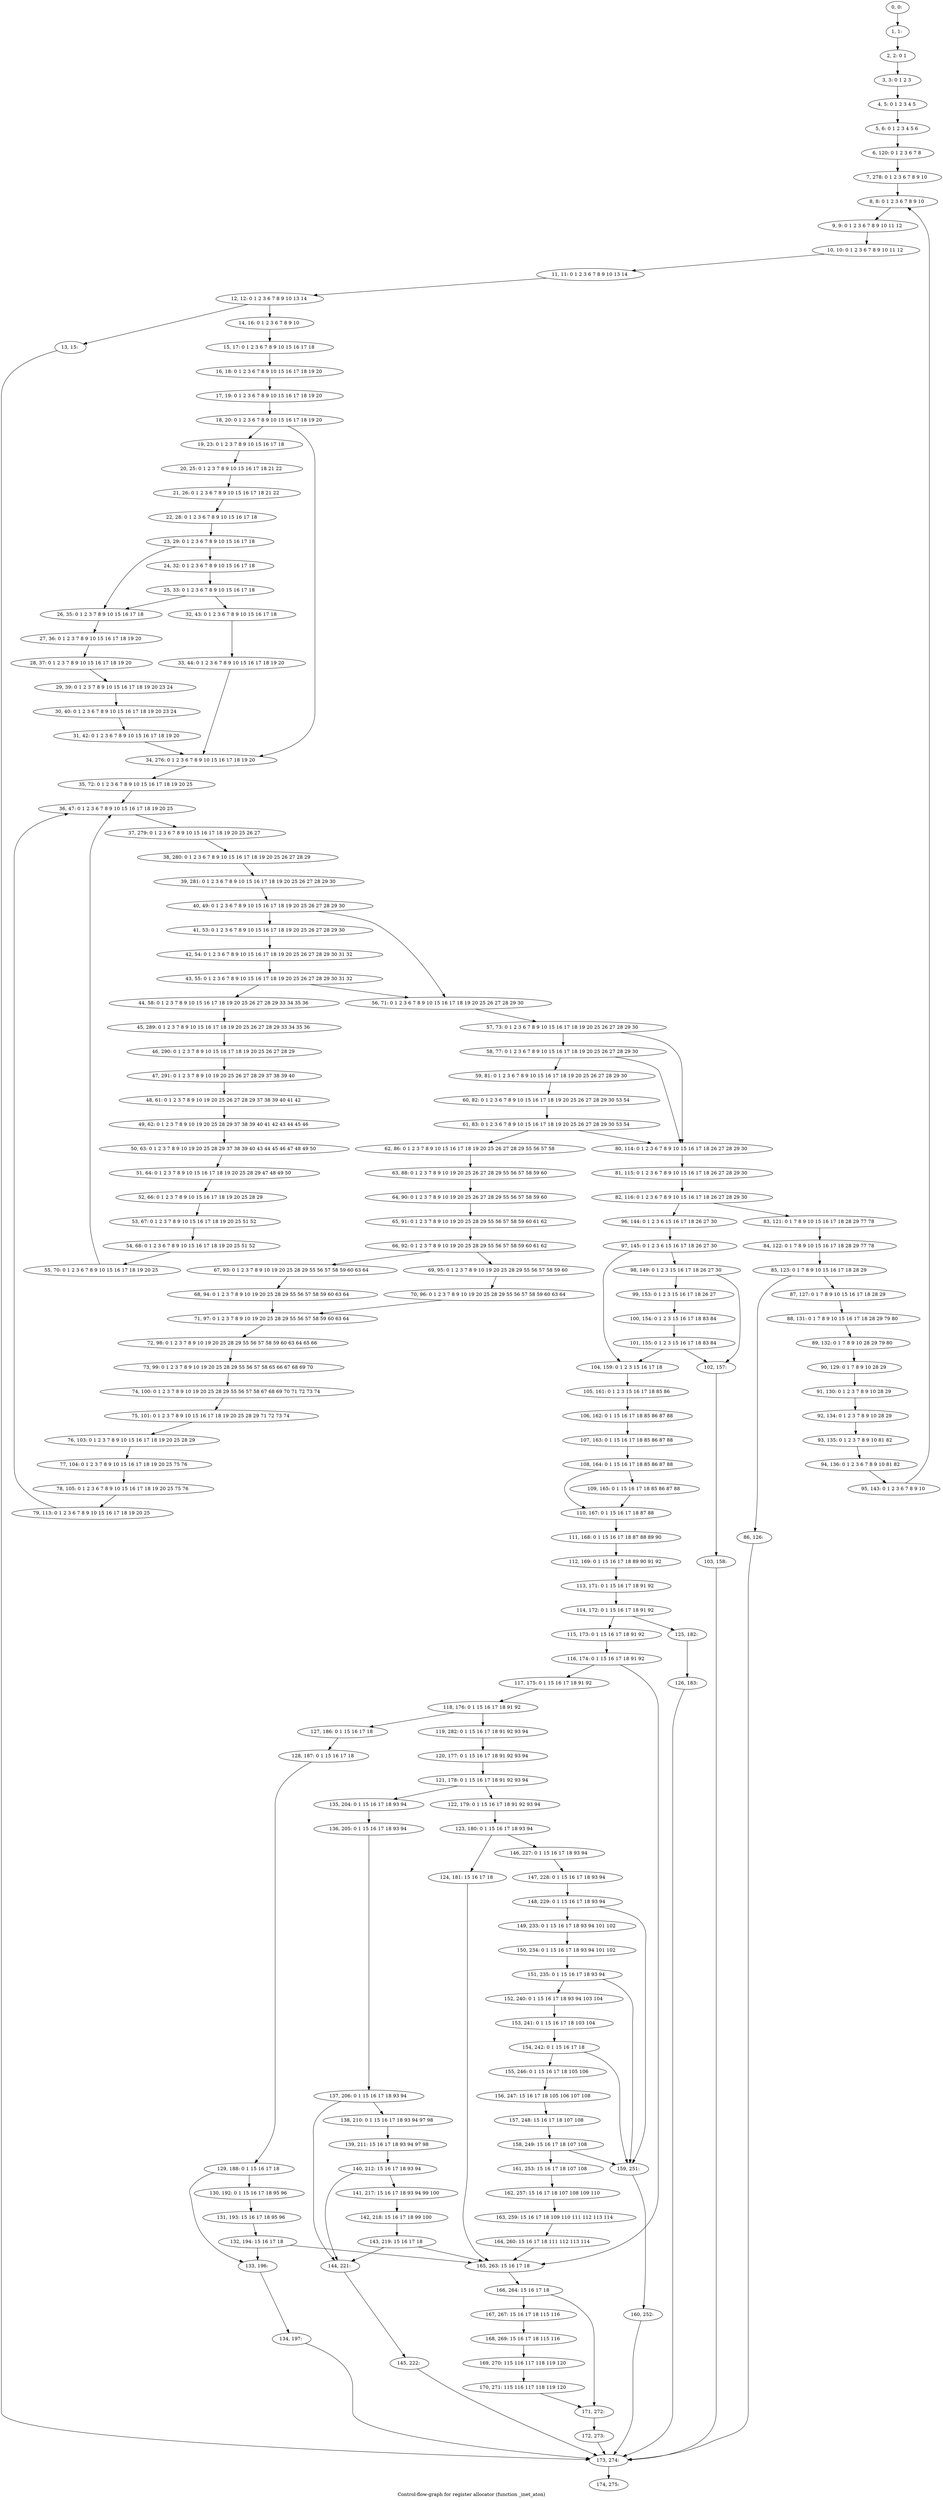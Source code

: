 digraph G {
graph [label="Control-flow-graph for register allocator (function _inet_aton)"]
0[label="0, 0: "];
1[label="1, 1: "];
2[label="2, 2: 0 1 "];
3[label="3, 3: 0 1 2 3 "];
4[label="4, 5: 0 1 2 3 4 5 "];
5[label="5, 6: 0 1 2 3 4 5 6 "];
6[label="6, 120: 0 1 2 3 6 7 8 "];
7[label="7, 278: 0 1 2 3 6 7 8 9 10 "];
8[label="8, 8: 0 1 2 3 6 7 8 9 10 "];
9[label="9, 9: 0 1 2 3 6 7 8 9 10 11 12 "];
10[label="10, 10: 0 1 2 3 6 7 8 9 10 11 12 "];
11[label="11, 11: 0 1 2 3 6 7 8 9 10 13 14 "];
12[label="12, 12: 0 1 2 3 6 7 8 9 10 13 14 "];
13[label="13, 15: "];
14[label="14, 16: 0 1 2 3 6 7 8 9 10 "];
15[label="15, 17: 0 1 2 3 6 7 8 9 10 15 16 17 18 "];
16[label="16, 18: 0 1 2 3 6 7 8 9 10 15 16 17 18 19 20 "];
17[label="17, 19: 0 1 2 3 6 7 8 9 10 15 16 17 18 19 20 "];
18[label="18, 20: 0 1 2 3 6 7 8 9 10 15 16 17 18 19 20 "];
19[label="19, 23: 0 1 2 3 7 8 9 10 15 16 17 18 "];
20[label="20, 25: 0 1 2 3 7 8 9 10 15 16 17 18 21 22 "];
21[label="21, 26: 0 1 2 3 6 7 8 9 10 15 16 17 18 21 22 "];
22[label="22, 28: 0 1 2 3 6 7 8 9 10 15 16 17 18 "];
23[label="23, 29: 0 1 2 3 6 7 8 9 10 15 16 17 18 "];
24[label="24, 32: 0 1 2 3 6 7 8 9 10 15 16 17 18 "];
25[label="25, 33: 0 1 2 3 6 7 8 9 10 15 16 17 18 "];
26[label="26, 35: 0 1 2 3 7 8 9 10 15 16 17 18 "];
27[label="27, 36: 0 1 2 3 7 8 9 10 15 16 17 18 19 20 "];
28[label="28, 37: 0 1 2 3 7 8 9 10 15 16 17 18 19 20 "];
29[label="29, 39: 0 1 2 3 7 8 9 10 15 16 17 18 19 20 23 24 "];
30[label="30, 40: 0 1 2 3 6 7 8 9 10 15 16 17 18 19 20 23 24 "];
31[label="31, 42: 0 1 2 3 6 7 8 9 10 15 16 17 18 19 20 "];
32[label="32, 43: 0 1 2 3 6 7 8 9 10 15 16 17 18 "];
33[label="33, 44: 0 1 2 3 6 7 8 9 10 15 16 17 18 19 20 "];
34[label="34, 276: 0 1 2 3 6 7 8 9 10 15 16 17 18 19 20 "];
35[label="35, 72: 0 1 2 3 6 7 8 9 10 15 16 17 18 19 20 25 "];
36[label="36, 47: 0 1 2 3 6 7 8 9 10 15 16 17 18 19 20 25 "];
37[label="37, 279: 0 1 2 3 6 7 8 9 10 15 16 17 18 19 20 25 26 27 "];
38[label="38, 280: 0 1 2 3 6 7 8 9 10 15 16 17 18 19 20 25 26 27 28 29 "];
39[label="39, 281: 0 1 2 3 6 7 8 9 10 15 16 17 18 19 20 25 26 27 28 29 30 "];
40[label="40, 49: 0 1 2 3 6 7 8 9 10 15 16 17 18 19 20 25 26 27 28 29 30 "];
41[label="41, 53: 0 1 2 3 6 7 8 9 10 15 16 17 18 19 20 25 26 27 28 29 30 "];
42[label="42, 54: 0 1 2 3 6 7 8 9 10 15 16 17 18 19 20 25 26 27 28 29 30 31 32 "];
43[label="43, 55: 0 1 2 3 6 7 8 9 10 15 16 17 18 19 20 25 26 27 28 29 30 31 32 "];
44[label="44, 58: 0 1 2 3 7 8 9 10 15 16 17 18 19 20 25 26 27 28 29 33 34 35 36 "];
45[label="45, 289: 0 1 2 3 7 8 9 10 15 16 17 18 19 20 25 26 27 28 29 33 34 35 36 "];
46[label="46, 290: 0 1 2 3 7 8 9 10 15 16 17 18 19 20 25 26 27 28 29 "];
47[label="47, 291: 0 1 2 3 7 8 9 10 19 20 25 26 27 28 29 37 38 39 40 "];
48[label="48, 61: 0 1 2 3 7 8 9 10 19 20 25 26 27 28 29 37 38 39 40 41 42 "];
49[label="49, 62: 0 1 2 3 7 8 9 10 19 20 25 28 29 37 38 39 40 41 42 43 44 45 46 "];
50[label="50, 63: 0 1 2 3 7 8 9 10 19 20 25 28 29 37 38 39 40 43 44 45 46 47 48 49 50 "];
51[label="51, 64: 0 1 2 3 7 8 9 10 15 16 17 18 19 20 25 28 29 47 48 49 50 "];
52[label="52, 66: 0 1 2 3 7 8 9 10 15 16 17 18 19 20 25 28 29 "];
53[label="53, 67: 0 1 2 3 7 8 9 10 15 16 17 18 19 20 25 51 52 "];
54[label="54, 68: 0 1 2 3 6 7 8 9 10 15 16 17 18 19 20 25 51 52 "];
55[label="55, 70: 0 1 2 3 6 7 8 9 10 15 16 17 18 19 20 25 "];
56[label="56, 71: 0 1 2 3 6 7 8 9 10 15 16 17 18 19 20 25 26 27 28 29 30 "];
57[label="57, 73: 0 1 2 3 6 7 8 9 10 15 16 17 18 19 20 25 26 27 28 29 30 "];
58[label="58, 77: 0 1 2 3 6 7 8 9 10 15 16 17 18 19 20 25 26 27 28 29 30 "];
59[label="59, 81: 0 1 2 3 6 7 8 9 10 15 16 17 18 19 20 25 26 27 28 29 30 "];
60[label="60, 82: 0 1 2 3 6 7 8 9 10 15 16 17 18 19 20 25 26 27 28 29 30 53 54 "];
61[label="61, 83: 0 1 2 3 6 7 8 9 10 15 16 17 18 19 20 25 26 27 28 29 30 53 54 "];
62[label="62, 86: 0 1 2 3 7 8 9 10 15 16 17 18 19 20 25 26 27 28 29 55 56 57 58 "];
63[label="63, 88: 0 1 2 3 7 8 9 10 19 20 25 26 27 28 29 55 56 57 58 59 60 "];
64[label="64, 90: 0 1 2 3 7 8 9 10 19 20 25 26 27 28 29 55 56 57 58 59 60 "];
65[label="65, 91: 0 1 2 3 7 8 9 10 19 20 25 28 29 55 56 57 58 59 60 61 62 "];
66[label="66, 92: 0 1 2 3 7 8 9 10 19 20 25 28 29 55 56 57 58 59 60 61 62 "];
67[label="67, 93: 0 1 2 3 7 8 9 10 19 20 25 28 29 55 56 57 58 59 60 63 64 "];
68[label="68, 94: 0 1 2 3 7 8 9 10 19 20 25 28 29 55 56 57 58 59 60 63 64 "];
69[label="69, 95: 0 1 2 3 7 8 9 10 19 20 25 28 29 55 56 57 58 59 60 "];
70[label="70, 96: 0 1 2 3 7 8 9 10 19 20 25 28 29 55 56 57 58 59 60 63 64 "];
71[label="71, 97: 0 1 2 3 7 8 9 10 19 20 25 28 29 55 56 57 58 59 60 63 64 "];
72[label="72, 98: 0 1 2 3 7 8 9 10 19 20 25 28 29 55 56 57 58 59 60 63 64 65 66 "];
73[label="73, 99: 0 1 2 3 7 8 9 10 19 20 25 28 29 55 56 57 58 65 66 67 68 69 70 "];
74[label="74, 100: 0 1 2 3 7 8 9 10 19 20 25 28 29 55 56 57 58 67 68 69 70 71 72 73 74 "];
75[label="75, 101: 0 1 2 3 7 8 9 10 15 16 17 18 19 20 25 28 29 71 72 73 74 "];
76[label="76, 103: 0 1 2 3 7 8 9 10 15 16 17 18 19 20 25 28 29 "];
77[label="77, 104: 0 1 2 3 7 8 9 10 15 16 17 18 19 20 25 75 76 "];
78[label="78, 105: 0 1 2 3 6 7 8 9 10 15 16 17 18 19 20 25 75 76 "];
79[label="79, 113: 0 1 2 3 6 7 8 9 10 15 16 17 18 19 20 25 "];
80[label="80, 114: 0 1 2 3 6 7 8 9 10 15 16 17 18 26 27 28 29 30 "];
81[label="81, 115: 0 1 2 3 6 7 8 9 10 15 16 17 18 26 27 28 29 30 "];
82[label="82, 116: 0 1 2 3 6 7 8 9 10 15 16 17 18 26 27 28 29 30 "];
83[label="83, 121: 0 1 7 8 9 10 15 16 17 18 28 29 77 78 "];
84[label="84, 122: 0 1 7 8 9 10 15 16 17 18 28 29 77 78 "];
85[label="85, 123: 0 1 7 8 9 10 15 16 17 18 28 29 "];
86[label="86, 126: "];
87[label="87, 127: 0 1 7 8 9 10 15 16 17 18 28 29 "];
88[label="88, 131: 0 1 7 8 9 10 15 16 17 18 28 29 79 80 "];
89[label="89, 132: 0 1 7 8 9 10 28 29 79 80 "];
90[label="90, 129: 0 1 7 8 9 10 28 29 "];
91[label="91, 130: 0 1 2 3 7 8 9 10 28 29 "];
92[label="92, 134: 0 1 2 3 7 8 9 10 28 29 "];
93[label="93, 135: 0 1 2 3 7 8 9 10 81 82 "];
94[label="94, 136: 0 1 2 3 6 7 8 9 10 81 82 "];
95[label="95, 143: 0 1 2 3 6 7 8 9 10 "];
96[label="96, 144: 0 1 2 3 6 15 16 17 18 26 27 30 "];
97[label="97, 145: 0 1 2 3 6 15 16 17 18 26 27 30 "];
98[label="98, 149: 0 1 2 3 15 16 17 18 26 27 30 "];
99[label="99, 153: 0 1 2 3 15 16 17 18 26 27 "];
100[label="100, 154: 0 1 2 3 15 16 17 18 83 84 "];
101[label="101, 155: 0 1 2 3 15 16 17 18 83 84 "];
102[label="102, 157: "];
103[label="103, 158: "];
104[label="104, 159: 0 1 2 3 15 16 17 18 "];
105[label="105, 161: 0 1 2 3 15 16 17 18 85 86 "];
106[label="106, 162: 0 1 15 16 17 18 85 86 87 88 "];
107[label="107, 163: 0 1 15 16 17 18 85 86 87 88 "];
108[label="108, 164: 0 1 15 16 17 18 85 86 87 88 "];
109[label="109, 165: 0 1 15 16 17 18 85 86 87 88 "];
110[label="110, 167: 0 1 15 16 17 18 87 88 "];
111[label="111, 168: 0 1 15 16 17 18 87 88 89 90 "];
112[label="112, 169: 0 1 15 16 17 18 89 90 91 92 "];
113[label="113, 171: 0 1 15 16 17 18 91 92 "];
114[label="114, 172: 0 1 15 16 17 18 91 92 "];
115[label="115, 173: 0 1 15 16 17 18 91 92 "];
116[label="116, 174: 0 1 15 16 17 18 91 92 "];
117[label="117, 175: 0 1 15 16 17 18 91 92 "];
118[label="118, 176: 0 1 15 16 17 18 91 92 "];
119[label="119, 282: 0 1 15 16 17 18 91 92 93 94 "];
120[label="120, 177: 0 1 15 16 17 18 91 92 93 94 "];
121[label="121, 178: 0 1 15 16 17 18 91 92 93 94 "];
122[label="122, 179: 0 1 15 16 17 18 91 92 93 94 "];
123[label="123, 180: 0 1 15 16 17 18 93 94 "];
124[label="124, 181: 15 16 17 18 "];
125[label="125, 182: "];
126[label="126, 183: "];
127[label="127, 186: 0 1 15 16 17 18 "];
128[label="128, 187: 0 1 15 16 17 18 "];
129[label="129, 188: 0 1 15 16 17 18 "];
130[label="130, 192: 0 1 15 16 17 18 95 96 "];
131[label="131, 193: 15 16 17 18 95 96 "];
132[label="132, 194: 15 16 17 18 "];
133[label="133, 196: "];
134[label="134, 197: "];
135[label="135, 204: 0 1 15 16 17 18 93 94 "];
136[label="136, 205: 0 1 15 16 17 18 93 94 "];
137[label="137, 206: 0 1 15 16 17 18 93 94 "];
138[label="138, 210: 0 1 15 16 17 18 93 94 97 98 "];
139[label="139, 211: 15 16 17 18 93 94 97 98 "];
140[label="140, 212: 15 16 17 18 93 94 "];
141[label="141, 217: 15 16 17 18 93 94 99 100 "];
142[label="142, 218: 15 16 17 18 99 100 "];
143[label="143, 219: 15 16 17 18 "];
144[label="144, 221: "];
145[label="145, 222: "];
146[label="146, 227: 0 1 15 16 17 18 93 94 "];
147[label="147, 228: 0 1 15 16 17 18 93 94 "];
148[label="148, 229: 0 1 15 16 17 18 93 94 "];
149[label="149, 233: 0 1 15 16 17 18 93 94 101 102 "];
150[label="150, 234: 0 1 15 16 17 18 93 94 101 102 "];
151[label="151, 235: 0 1 15 16 17 18 93 94 "];
152[label="152, 240: 0 1 15 16 17 18 93 94 103 104 "];
153[label="153, 241: 0 1 15 16 17 18 103 104 "];
154[label="154, 242: 0 1 15 16 17 18 "];
155[label="155, 246: 0 1 15 16 17 18 105 106 "];
156[label="156, 247: 15 16 17 18 105 106 107 108 "];
157[label="157, 248: 15 16 17 18 107 108 "];
158[label="158, 249: 15 16 17 18 107 108 "];
159[label="159, 251: "];
160[label="160, 252: "];
161[label="161, 253: 15 16 17 18 107 108 "];
162[label="162, 257: 15 16 17 18 107 108 109 110 "];
163[label="163, 259: 15 16 17 18 109 110 111 112 113 114 "];
164[label="164, 260: 15 16 17 18 111 112 113 114 "];
165[label="165, 263: 15 16 17 18 "];
166[label="166, 264: 15 16 17 18 "];
167[label="167, 267: 15 16 17 18 115 116 "];
168[label="168, 269: 15 16 17 18 115 116 "];
169[label="169, 270: 115 116 117 118 119 120 "];
170[label="170, 271: 115 116 117 118 119 120 "];
171[label="171, 272: "];
172[label="172, 273: "];
173[label="173, 274: "];
174[label="174, 275: "];
0->1 ;
1->2 ;
2->3 ;
3->4 ;
4->5 ;
5->6 ;
6->7 ;
7->8 ;
8->9 ;
9->10 ;
10->11 ;
11->12 ;
12->13 ;
12->14 ;
13->173 ;
14->15 ;
15->16 ;
16->17 ;
17->18 ;
18->19 ;
18->34 ;
19->20 ;
20->21 ;
21->22 ;
22->23 ;
23->24 ;
23->26 ;
24->25 ;
25->26 ;
25->32 ;
26->27 ;
27->28 ;
28->29 ;
29->30 ;
30->31 ;
31->34 ;
32->33 ;
33->34 ;
34->35 ;
35->36 ;
36->37 ;
37->38 ;
38->39 ;
39->40 ;
40->41 ;
40->56 ;
41->42 ;
42->43 ;
43->44 ;
43->56 ;
44->45 ;
45->46 ;
46->47 ;
47->48 ;
48->49 ;
49->50 ;
50->51 ;
51->52 ;
52->53 ;
53->54 ;
54->55 ;
55->36 ;
56->57 ;
57->58 ;
57->80 ;
58->59 ;
58->80 ;
59->60 ;
60->61 ;
61->62 ;
61->80 ;
62->63 ;
63->64 ;
64->65 ;
65->66 ;
66->67 ;
66->69 ;
67->68 ;
68->71 ;
69->70 ;
70->71 ;
71->72 ;
72->73 ;
73->74 ;
74->75 ;
75->76 ;
76->77 ;
77->78 ;
78->79 ;
79->36 ;
80->81 ;
81->82 ;
82->83 ;
82->96 ;
83->84 ;
84->85 ;
85->86 ;
85->87 ;
86->173 ;
87->88 ;
88->89 ;
89->90 ;
90->91 ;
91->92 ;
92->93 ;
93->94 ;
94->95 ;
95->8 ;
96->97 ;
97->98 ;
97->104 ;
98->99 ;
98->102 ;
99->100 ;
100->101 ;
101->102 ;
101->104 ;
102->103 ;
103->173 ;
104->105 ;
105->106 ;
106->107 ;
107->108 ;
108->109 ;
108->110 ;
109->110 ;
110->111 ;
111->112 ;
112->113 ;
113->114 ;
114->115 ;
114->125 ;
115->116 ;
116->117 ;
116->165 ;
117->118 ;
118->119 ;
118->127 ;
119->120 ;
120->121 ;
121->122 ;
121->135 ;
122->123 ;
123->124 ;
123->146 ;
124->165 ;
125->126 ;
126->173 ;
127->128 ;
128->129 ;
129->130 ;
129->133 ;
130->131 ;
131->132 ;
132->133 ;
132->165 ;
133->134 ;
134->173 ;
135->136 ;
136->137 ;
137->138 ;
137->144 ;
138->139 ;
139->140 ;
140->141 ;
140->144 ;
141->142 ;
142->143 ;
143->144 ;
143->165 ;
144->145 ;
145->173 ;
146->147 ;
147->148 ;
148->149 ;
148->159 ;
149->150 ;
150->151 ;
151->152 ;
151->159 ;
152->153 ;
153->154 ;
154->155 ;
154->159 ;
155->156 ;
156->157 ;
157->158 ;
158->159 ;
158->161 ;
159->160 ;
160->173 ;
161->162 ;
162->163 ;
163->164 ;
164->165 ;
165->166 ;
166->167 ;
166->171 ;
167->168 ;
168->169 ;
169->170 ;
170->171 ;
171->172 ;
172->173 ;
173->174 ;
}
